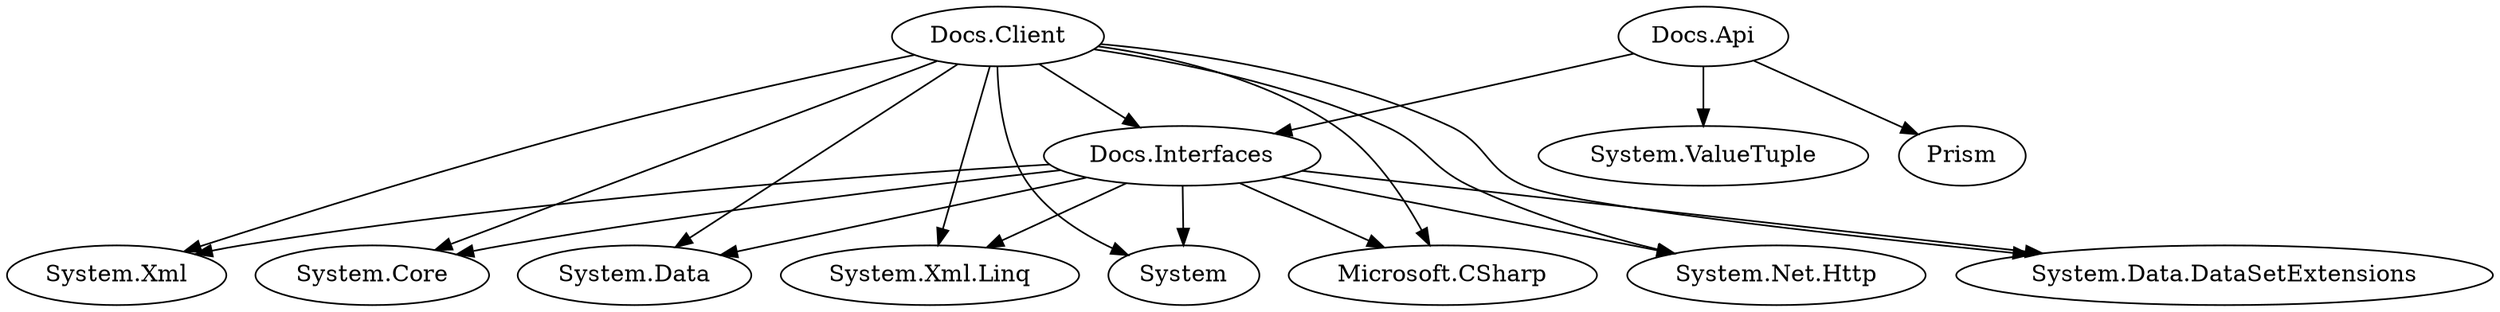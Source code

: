 digraph G {
    "Docs.Api"
    "Docs.Interfaces"
    "Docs.Client"
    "Prism"
    "Docs.Api" -> "Prism"
    "System.ValueTuple"
    "Docs.Api" -> "System.ValueTuple"
    "System"
    "Docs.Interfaces" -> "System"
    "System.Core"
    "Docs.Interfaces" -> "System.Core"
    "System.Xml.Linq"
    "Docs.Interfaces" -> "System.Xml.Linq"
    "System.Data.DataSetExtensions"
    "Docs.Interfaces" -> "System.Data.DataSetExtensions"
    "Microsoft.CSharp"
    "Docs.Interfaces" -> "Microsoft.CSharp"
    "System.Data"
    "Docs.Interfaces" -> "System.Data"
    "System.Net.Http"
    "Docs.Interfaces" -> "System.Net.Http"
    "System.Xml"
    "Docs.Interfaces" -> "System.Xml"
    "System"
    "Docs.Client" -> "System"
    "System.Core"
    "Docs.Client" -> "System.Core"
    "System.Xml.Linq"
    "Docs.Client" -> "System.Xml.Linq"
    "System.Data.DataSetExtensions"
    "Docs.Client" -> "System.Data.DataSetExtensions"
    "Microsoft.CSharp"
    "Docs.Client" -> "Microsoft.CSharp"
    "System.Data"
    "Docs.Client" -> "System.Data"
    "System.Net.Http"
    "Docs.Client" -> "System.Net.Http"
    "System.Xml"
    "Docs.Client" -> "System.Xml"
    "Docs.Api" -> "Docs.Interfaces"
    "Docs.Client" -> "Docs.Interfaces"
}

